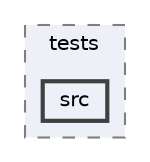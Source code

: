 digraph "external/spine-runtimes/spine-csharp/tests/src"
{
 // LATEX_PDF_SIZE
  bgcolor="transparent";
  edge [fontname=Helvetica,fontsize=10,labelfontname=Helvetica,labelfontsize=10];
  node [fontname=Helvetica,fontsize=10,shape=box,height=0.2,width=0.4];
  compound=true
  subgraph clusterdir_50bd86abd03fbb7a6c5f5e2748a7e646 {
    graph [ bgcolor="#edf0f7", pencolor="grey50", label="tests", fontname=Helvetica,fontsize=10 style="filled,dashed", URL="dir_50bd86abd03fbb7a6c5f5e2748a7e646.html",tooltip=""]
  dir_a78a56fcbd0d63e32695a10c8a9e9cb1 [label="src", fillcolor="#edf0f7", color="grey25", style="filled,bold", URL="dir_a78a56fcbd0d63e32695a10c8a9e9cb1.html",tooltip=""];
  }
}
